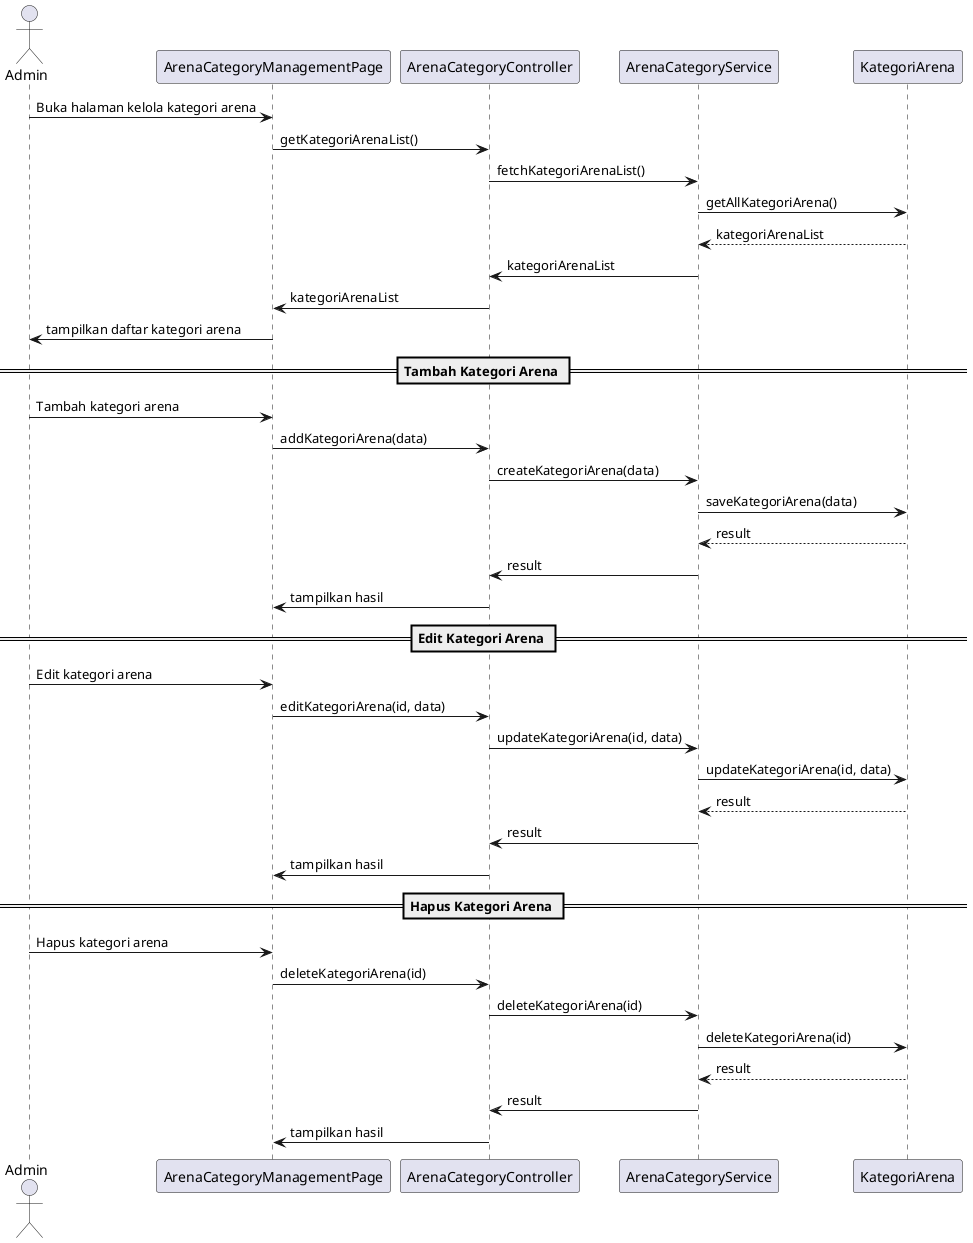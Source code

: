 @startuml
actor Admin
participant "ArenaCategoryManagementPage" as UI
participant "ArenaCategoryController" as Controller
participant "ArenaCategoryService" as Service
participant "KategoriArena" as KategoriArenaEntity

Admin -> UI : Buka halaman kelola kategori arena
UI -> Controller : getKategoriArenaList()
Controller -> Service : fetchKategoriArenaList()
Service -> KategoriArenaEntity : getAllKategoriArena()
KategoriArenaEntity --> Service : kategoriArenaList
Service -> Controller : kategoriArenaList
Controller -> UI : kategoriArenaList
UI -> Admin : tampilkan daftar kategori arena

== Tambah Kategori Arena ==
Admin -> UI : Tambah kategori arena
UI -> Controller : addKategoriArena(data)
Controller -> Service : createKategoriArena(data)
Service -> KategoriArenaEntity : saveKategoriArena(data)
KategoriArenaEntity --> Service : result
Service -> Controller : result
Controller -> UI : tampilkan hasil

== Edit Kategori Arena ==
Admin -> UI : Edit kategori arena
UI -> Controller : editKategoriArena(id, data)
Controller -> Service : updateKategoriArena(id, data)
Service -> KategoriArenaEntity : updateKategoriArena(id, data)
KategoriArenaEntity --> Service : result
Service -> Controller : result
Controller -> UI : tampilkan hasil

== Hapus Kategori Arena ==
Admin -> UI : Hapus kategori arena
UI -> Controller : deleteKategoriArena(id)
Controller -> Service : deleteKategoriArena(id)
Service -> KategoriArenaEntity : deleteKategoriArena(id)
KategoriArenaEntity --> Service : result
Service -> Controller : result
Controller -> UI : tampilkan hasil
@enduml
